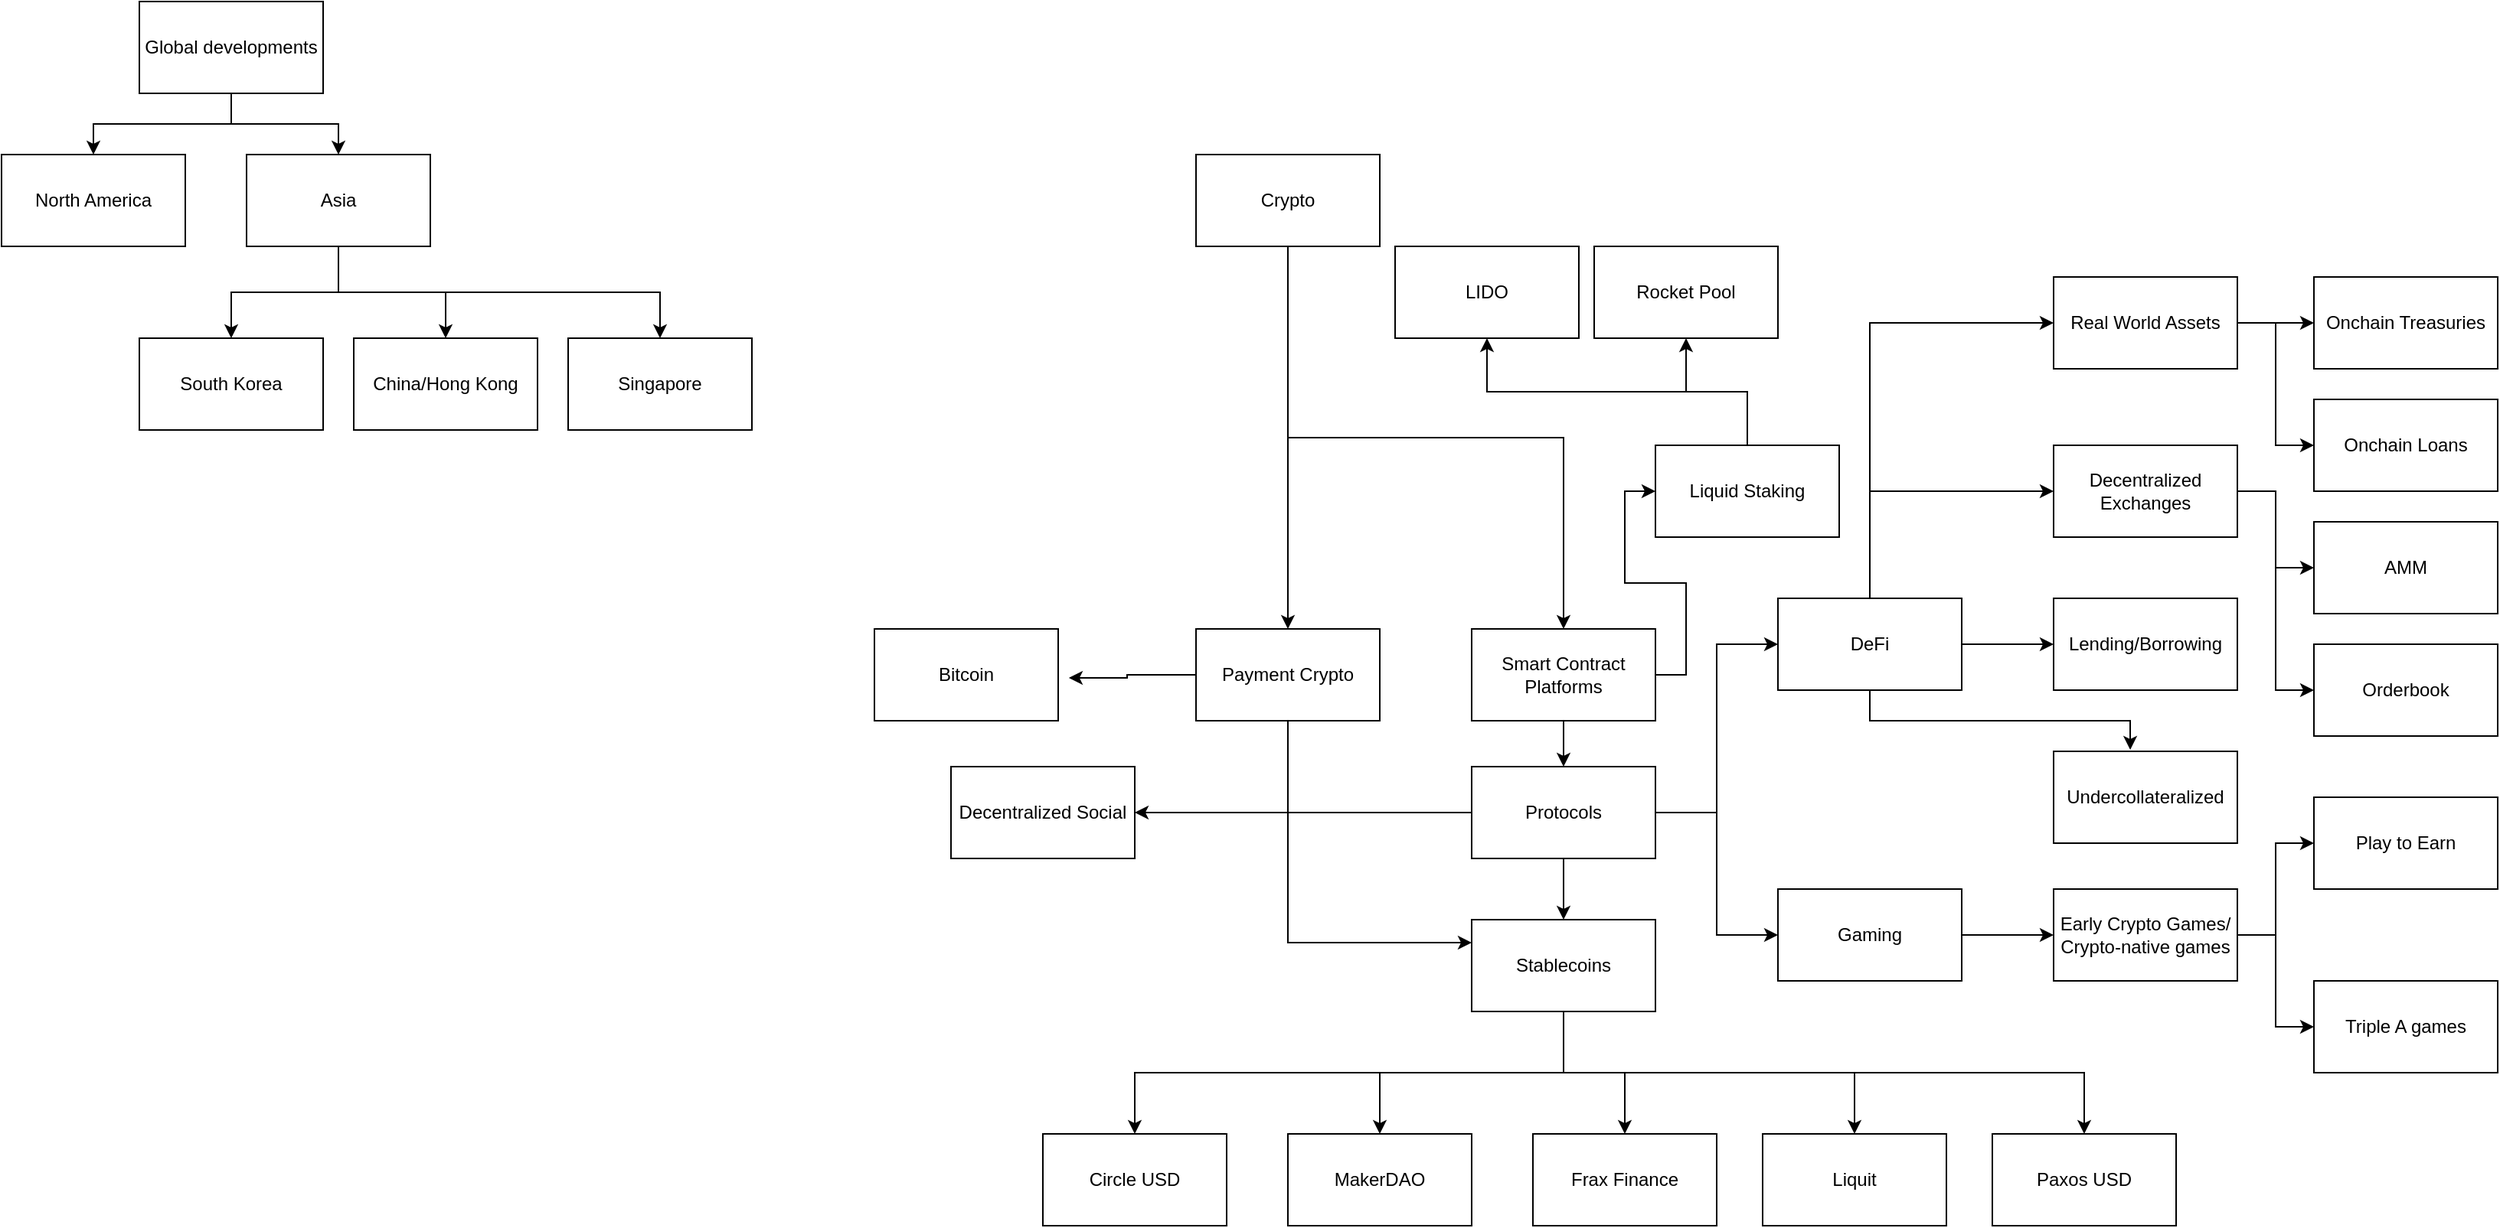 <mxfile version="20.8.5" type="github">
  <diagram id="3eHicAqN5X4lOoIQ3E1A" name="Page-1">
    <mxGraphModel dx="3362" dy="1279" grid="1" gridSize="10" guides="1" tooltips="1" connect="1" arrows="1" fold="1" page="1" pageScale="1" pageWidth="1920" pageHeight="1200" math="0" shadow="0">
      <root>
        <mxCell id="0" />
        <mxCell id="1" parent="0" />
        <mxCell id="6zNmI5sbzaLCzPCIBvBJ-7" style="edgeStyle=orthogonalEdgeStyle;rounded=0;orthogonalLoop=1;jettySize=auto;html=1;exitX=0.5;exitY=1;exitDx=0;exitDy=0;" parent="1" source="6zNmI5sbzaLCzPCIBvBJ-1" target="6zNmI5sbzaLCzPCIBvBJ-3" edge="1">
          <mxGeometry relative="1" as="geometry" />
        </mxCell>
        <mxCell id="6zNmI5sbzaLCzPCIBvBJ-11" style="edgeStyle=orthogonalEdgeStyle;rounded=0;orthogonalLoop=1;jettySize=auto;html=1;exitX=0.5;exitY=1;exitDx=0;exitDy=0;entryX=0.5;entryY=0;entryDx=0;entryDy=0;" parent="1" source="6zNmI5sbzaLCzPCIBvBJ-1" target="6zNmI5sbzaLCzPCIBvBJ-2" edge="1">
          <mxGeometry relative="1" as="geometry" />
        </mxCell>
        <mxCell id="6zNmI5sbzaLCzPCIBvBJ-1" value="Crypto" style="rounded=0;whiteSpace=wrap;html=1;fillColor=#FFFFFF;" parent="1" vertex="1">
          <mxGeometry x="520" y="160" width="120" height="60" as="geometry" />
        </mxCell>
        <mxCell id="6zNmI5sbzaLCzPCIBvBJ-15" style="edgeStyle=orthogonalEdgeStyle;rounded=0;orthogonalLoop=1;jettySize=auto;html=1;exitX=0.5;exitY=1;exitDx=0;exitDy=0;entryX=0;entryY=0.25;entryDx=0;entryDy=0;" parent="1" source="6zNmI5sbzaLCzPCIBvBJ-2" target="6zNmI5sbzaLCzPCIBvBJ-13" edge="1">
          <mxGeometry relative="1" as="geometry" />
        </mxCell>
        <mxCell id="2RjPUOcPE3Qf726Q0wJO-13" style="edgeStyle=orthogonalEdgeStyle;rounded=0;orthogonalLoop=1;jettySize=auto;html=1;exitX=0;exitY=0.5;exitDx=0;exitDy=0;entryX=1.058;entryY=0.533;entryDx=0;entryDy=0;entryPerimeter=0;" edge="1" parent="1" source="6zNmI5sbzaLCzPCIBvBJ-2" target="2RjPUOcPE3Qf726Q0wJO-12">
          <mxGeometry relative="1" as="geometry" />
        </mxCell>
        <mxCell id="6zNmI5sbzaLCzPCIBvBJ-2" value="Payment Crypto" style="rounded=0;whiteSpace=wrap;html=1;" parent="1" vertex="1">
          <mxGeometry x="520" y="470" width="120" height="60" as="geometry" />
        </mxCell>
        <mxCell id="6zNmI5sbzaLCzPCIBvBJ-6" style="edgeStyle=orthogonalEdgeStyle;rounded=0;orthogonalLoop=1;jettySize=auto;html=1;exitX=0.5;exitY=1;exitDx=0;exitDy=0;entryX=0.5;entryY=0;entryDx=0;entryDy=0;" parent="1" source="6zNmI5sbzaLCzPCIBvBJ-3" target="6zNmI5sbzaLCzPCIBvBJ-4" edge="1">
          <mxGeometry relative="1" as="geometry" />
        </mxCell>
        <mxCell id="2RjPUOcPE3Qf726Q0wJO-37" style="edgeStyle=orthogonalEdgeStyle;rounded=0;orthogonalLoop=1;jettySize=auto;html=1;exitX=1;exitY=0.5;exitDx=0;exitDy=0;entryX=0;entryY=0.5;entryDx=0;entryDy=0;" edge="1" parent="1" source="6zNmI5sbzaLCzPCIBvBJ-3" target="2RjPUOcPE3Qf726Q0wJO-34">
          <mxGeometry relative="1" as="geometry" />
        </mxCell>
        <mxCell id="6zNmI5sbzaLCzPCIBvBJ-3" value="Smart Contract Platforms" style="rounded=0;whiteSpace=wrap;html=1;" parent="1" vertex="1">
          <mxGeometry x="700" y="470" width="120" height="60" as="geometry" />
        </mxCell>
        <mxCell id="6zNmI5sbzaLCzPCIBvBJ-14" style="edgeStyle=orthogonalEdgeStyle;rounded=0;orthogonalLoop=1;jettySize=auto;html=1;exitX=0.5;exitY=1;exitDx=0;exitDy=0;entryX=0.5;entryY=0;entryDx=0;entryDy=0;" parent="1" source="6zNmI5sbzaLCzPCIBvBJ-4" target="6zNmI5sbzaLCzPCIBvBJ-13" edge="1">
          <mxGeometry relative="1" as="geometry" />
        </mxCell>
        <mxCell id="6zNmI5sbzaLCzPCIBvBJ-17" style="edgeStyle=orthogonalEdgeStyle;rounded=0;orthogonalLoop=1;jettySize=auto;html=1;exitX=1;exitY=0.5;exitDx=0;exitDy=0;entryX=0;entryY=0.5;entryDx=0;entryDy=0;" parent="1" source="6zNmI5sbzaLCzPCIBvBJ-4" target="6zNmI5sbzaLCzPCIBvBJ-16" edge="1">
          <mxGeometry relative="1" as="geometry" />
        </mxCell>
        <mxCell id="6zNmI5sbzaLCzPCIBvBJ-19" style="edgeStyle=orthogonalEdgeStyle;rounded=0;orthogonalLoop=1;jettySize=auto;html=1;exitX=1;exitY=0.5;exitDx=0;exitDy=0;entryX=0;entryY=0.5;entryDx=0;entryDy=0;" parent="1" source="6zNmI5sbzaLCzPCIBvBJ-4" target="6zNmI5sbzaLCzPCIBvBJ-18" edge="1">
          <mxGeometry relative="1" as="geometry" />
        </mxCell>
        <mxCell id="2RjPUOcPE3Qf726Q0wJO-50" style="edgeStyle=orthogonalEdgeStyle;rounded=0;orthogonalLoop=1;jettySize=auto;html=1;exitX=0;exitY=0.5;exitDx=0;exitDy=0;entryX=1;entryY=0.5;entryDx=0;entryDy=0;" edge="1" parent="1" source="6zNmI5sbzaLCzPCIBvBJ-4" target="2RjPUOcPE3Qf726Q0wJO-49">
          <mxGeometry relative="1" as="geometry" />
        </mxCell>
        <mxCell id="6zNmI5sbzaLCzPCIBvBJ-4" value="Protocols" style="rounded=0;whiteSpace=wrap;html=1;" parent="1" vertex="1">
          <mxGeometry x="700" y="560" width="120" height="60" as="geometry" />
        </mxCell>
        <mxCell id="2RjPUOcPE3Qf726Q0wJO-5" style="edgeStyle=orthogonalEdgeStyle;rounded=0;orthogonalLoop=1;jettySize=auto;html=1;exitX=0.5;exitY=1;exitDx=0;exitDy=0;" edge="1" parent="1" source="6zNmI5sbzaLCzPCIBvBJ-13" target="2RjPUOcPE3Qf726Q0wJO-2">
          <mxGeometry relative="1" as="geometry" />
        </mxCell>
        <mxCell id="2RjPUOcPE3Qf726Q0wJO-6" style="edgeStyle=orthogonalEdgeStyle;rounded=0;orthogonalLoop=1;jettySize=auto;html=1;exitX=0.5;exitY=1;exitDx=0;exitDy=0;" edge="1" parent="1" source="6zNmI5sbzaLCzPCIBvBJ-13" target="2RjPUOcPE3Qf726Q0wJO-3">
          <mxGeometry relative="1" as="geometry" />
        </mxCell>
        <mxCell id="2RjPUOcPE3Qf726Q0wJO-7" style="edgeStyle=orthogonalEdgeStyle;rounded=0;orthogonalLoop=1;jettySize=auto;html=1;exitX=0.5;exitY=1;exitDx=0;exitDy=0;" edge="1" parent="1" source="6zNmI5sbzaLCzPCIBvBJ-13" target="2RjPUOcPE3Qf726Q0wJO-4">
          <mxGeometry relative="1" as="geometry" />
        </mxCell>
        <mxCell id="2RjPUOcPE3Qf726Q0wJO-9" style="edgeStyle=orthogonalEdgeStyle;rounded=0;orthogonalLoop=1;jettySize=auto;html=1;exitX=0.5;exitY=1;exitDx=0;exitDy=0;" edge="1" parent="1" source="6zNmI5sbzaLCzPCIBvBJ-13" target="2RjPUOcPE3Qf726Q0wJO-8">
          <mxGeometry relative="1" as="geometry" />
        </mxCell>
        <mxCell id="2RjPUOcPE3Qf726Q0wJO-11" style="edgeStyle=orthogonalEdgeStyle;rounded=0;orthogonalLoop=1;jettySize=auto;html=1;exitX=0.5;exitY=1;exitDx=0;exitDy=0;" edge="1" parent="1" source="6zNmI5sbzaLCzPCIBvBJ-13" target="2RjPUOcPE3Qf726Q0wJO-10">
          <mxGeometry relative="1" as="geometry" />
        </mxCell>
        <mxCell id="6zNmI5sbzaLCzPCIBvBJ-13" value="Stablecoins" style="rounded=0;whiteSpace=wrap;html=1;" parent="1" vertex="1">
          <mxGeometry x="700" y="660" width="120" height="60" as="geometry" />
        </mxCell>
        <mxCell id="6zNmI5sbzaLCzPCIBvBJ-22" style="edgeStyle=orthogonalEdgeStyle;rounded=0;orthogonalLoop=1;jettySize=auto;html=1;exitX=0.5;exitY=0;exitDx=0;exitDy=0;entryX=0;entryY=0.5;entryDx=0;entryDy=0;" parent="1" source="6zNmI5sbzaLCzPCIBvBJ-16" target="6zNmI5sbzaLCzPCIBvBJ-20" edge="1">
          <mxGeometry relative="1" as="geometry" />
        </mxCell>
        <mxCell id="6zNmI5sbzaLCzPCIBvBJ-24" style="edgeStyle=orthogonalEdgeStyle;rounded=0;orthogonalLoop=1;jettySize=auto;html=1;exitX=1;exitY=0.5;exitDx=0;exitDy=0;entryX=0;entryY=0.5;entryDx=0;entryDy=0;" parent="1" source="6zNmI5sbzaLCzPCIBvBJ-16" target="6zNmI5sbzaLCzPCIBvBJ-23" edge="1">
          <mxGeometry relative="1" as="geometry" />
        </mxCell>
        <mxCell id="6zNmI5sbzaLCzPCIBvBJ-26" style="edgeStyle=orthogonalEdgeStyle;rounded=0;orthogonalLoop=1;jettySize=auto;html=1;exitX=0.5;exitY=1;exitDx=0;exitDy=0;entryX=0.417;entryY=-0.017;entryDx=0;entryDy=0;entryPerimeter=0;" parent="1" source="6zNmI5sbzaLCzPCIBvBJ-16" target="6zNmI5sbzaLCzPCIBvBJ-25" edge="1">
          <mxGeometry relative="1" as="geometry" />
        </mxCell>
        <mxCell id="2RjPUOcPE3Qf726Q0wJO-1" style="edgeStyle=orthogonalEdgeStyle;rounded=0;orthogonalLoop=1;jettySize=auto;html=1;exitX=0.5;exitY=0;exitDx=0;exitDy=0;entryX=0;entryY=0.5;entryDx=0;entryDy=0;" edge="1" parent="1" source="6zNmI5sbzaLCzPCIBvBJ-16" target="6zNmI5sbzaLCzPCIBvBJ-27">
          <mxGeometry relative="1" as="geometry" />
        </mxCell>
        <mxCell id="6zNmI5sbzaLCzPCIBvBJ-16" value="DeFi" style="rounded=0;whiteSpace=wrap;html=1;" parent="1" vertex="1">
          <mxGeometry x="900" y="450" width="120" height="60" as="geometry" />
        </mxCell>
        <mxCell id="2RjPUOcPE3Qf726Q0wJO-44" style="edgeStyle=orthogonalEdgeStyle;rounded=0;orthogonalLoop=1;jettySize=auto;html=1;exitX=1;exitY=0.5;exitDx=0;exitDy=0;entryX=0;entryY=0.5;entryDx=0;entryDy=0;" edge="1" parent="1" source="6zNmI5sbzaLCzPCIBvBJ-18" target="2RjPUOcPE3Qf726Q0wJO-43">
          <mxGeometry relative="1" as="geometry" />
        </mxCell>
        <mxCell id="6zNmI5sbzaLCzPCIBvBJ-18" value="Gaming" style="rounded=0;whiteSpace=wrap;html=1;" parent="1" vertex="1">
          <mxGeometry x="900" y="640" width="120" height="60" as="geometry" />
        </mxCell>
        <mxCell id="2RjPUOcPE3Qf726Q0wJO-20" style="edgeStyle=orthogonalEdgeStyle;rounded=0;orthogonalLoop=1;jettySize=auto;html=1;exitX=1;exitY=0.5;exitDx=0;exitDy=0;entryX=0;entryY=0.5;entryDx=0;entryDy=0;" edge="1" parent="1" source="6zNmI5sbzaLCzPCIBvBJ-20" target="2RjPUOcPE3Qf726Q0wJO-18">
          <mxGeometry relative="1" as="geometry" />
        </mxCell>
        <mxCell id="2RjPUOcPE3Qf726Q0wJO-21" style="edgeStyle=orthogonalEdgeStyle;rounded=0;orthogonalLoop=1;jettySize=auto;html=1;exitX=1;exitY=0.5;exitDx=0;exitDy=0;entryX=0;entryY=0.5;entryDx=0;entryDy=0;" edge="1" parent="1" source="6zNmI5sbzaLCzPCIBvBJ-20" target="2RjPUOcPE3Qf726Q0wJO-19">
          <mxGeometry relative="1" as="geometry" />
        </mxCell>
        <mxCell id="6zNmI5sbzaLCzPCIBvBJ-20" value="Decentralized Exchanges" style="rounded=0;whiteSpace=wrap;html=1;" parent="1" vertex="1">
          <mxGeometry x="1080" y="350" width="120" height="60" as="geometry" />
        </mxCell>
        <mxCell id="6zNmI5sbzaLCzPCIBvBJ-23" value="Lending/Borrowing" style="rounded=0;whiteSpace=wrap;html=1;" parent="1" vertex="1">
          <mxGeometry x="1080" y="450" width="120" height="60" as="geometry" />
        </mxCell>
        <mxCell id="6zNmI5sbzaLCzPCIBvBJ-25" value="Undercollateralized" style="rounded=0;whiteSpace=wrap;html=1;" parent="1" vertex="1">
          <mxGeometry x="1080" y="550" width="120" height="60" as="geometry" />
        </mxCell>
        <mxCell id="2RjPUOcPE3Qf726Q0wJO-15" style="edgeStyle=orthogonalEdgeStyle;rounded=0;orthogonalLoop=1;jettySize=auto;html=1;exitX=1;exitY=0.5;exitDx=0;exitDy=0;entryX=0;entryY=0.5;entryDx=0;entryDy=0;" edge="1" parent="1" source="6zNmI5sbzaLCzPCIBvBJ-27" target="2RjPUOcPE3Qf726Q0wJO-14">
          <mxGeometry relative="1" as="geometry" />
        </mxCell>
        <mxCell id="2RjPUOcPE3Qf726Q0wJO-17" style="edgeStyle=orthogonalEdgeStyle;rounded=0;orthogonalLoop=1;jettySize=auto;html=1;exitX=1;exitY=0.5;exitDx=0;exitDy=0;entryX=0;entryY=0.5;entryDx=0;entryDy=0;" edge="1" parent="1" source="6zNmI5sbzaLCzPCIBvBJ-27" target="2RjPUOcPE3Qf726Q0wJO-16">
          <mxGeometry relative="1" as="geometry" />
        </mxCell>
        <mxCell id="6zNmI5sbzaLCzPCIBvBJ-27" value="Real World Assets" style="rounded=0;whiteSpace=wrap;html=1;" parent="1" vertex="1">
          <mxGeometry x="1080" y="240" width="120" height="60" as="geometry" />
        </mxCell>
        <mxCell id="2RjPUOcPE3Qf726Q0wJO-2" value="MakerDAO" style="rounded=0;whiteSpace=wrap;html=1;" vertex="1" parent="1">
          <mxGeometry x="580" y="800" width="120" height="60" as="geometry" />
        </mxCell>
        <mxCell id="2RjPUOcPE3Qf726Q0wJO-3" value="Frax Finance" style="rounded=0;whiteSpace=wrap;html=1;" vertex="1" parent="1">
          <mxGeometry x="740" y="800" width="120" height="60" as="geometry" />
        </mxCell>
        <mxCell id="2RjPUOcPE3Qf726Q0wJO-4" value="Liquit" style="rounded=0;whiteSpace=wrap;html=1;" vertex="1" parent="1">
          <mxGeometry x="890" y="800" width="120" height="60" as="geometry" />
        </mxCell>
        <mxCell id="2RjPUOcPE3Qf726Q0wJO-8" value="Circle USD" style="rounded=0;whiteSpace=wrap;html=1;" vertex="1" parent="1">
          <mxGeometry x="420" y="800" width="120" height="60" as="geometry" />
        </mxCell>
        <mxCell id="2RjPUOcPE3Qf726Q0wJO-10" value="Paxos USD" style="rounded=0;whiteSpace=wrap;html=1;" vertex="1" parent="1">
          <mxGeometry x="1040" y="800" width="120" height="60" as="geometry" />
        </mxCell>
        <mxCell id="2RjPUOcPE3Qf726Q0wJO-12" value="Bitcoin" style="rounded=0;whiteSpace=wrap;html=1;" vertex="1" parent="1">
          <mxGeometry x="310" y="470" width="120" height="60" as="geometry" />
        </mxCell>
        <mxCell id="2RjPUOcPE3Qf726Q0wJO-14" value="Onchain Treasuries" style="rounded=0;whiteSpace=wrap;html=1;" vertex="1" parent="1">
          <mxGeometry x="1250" y="240" width="120" height="60" as="geometry" />
        </mxCell>
        <mxCell id="2RjPUOcPE3Qf726Q0wJO-16" value="Onchain Loans" style="rounded=0;whiteSpace=wrap;html=1;" vertex="1" parent="1">
          <mxGeometry x="1250" y="320" width="120" height="60" as="geometry" />
        </mxCell>
        <mxCell id="2RjPUOcPE3Qf726Q0wJO-18" value="AMM" style="rounded=0;whiteSpace=wrap;html=1;" vertex="1" parent="1">
          <mxGeometry x="1250" y="400" width="120" height="60" as="geometry" />
        </mxCell>
        <mxCell id="2RjPUOcPE3Qf726Q0wJO-19" value="Orderbook" style="rounded=0;whiteSpace=wrap;html=1;" vertex="1" parent="1">
          <mxGeometry x="1250" y="480" width="120" height="60" as="geometry" />
        </mxCell>
        <mxCell id="2RjPUOcPE3Qf726Q0wJO-26" style="edgeStyle=orthogonalEdgeStyle;rounded=0;orthogonalLoop=1;jettySize=auto;html=1;exitX=0.5;exitY=1;exitDx=0;exitDy=0;entryX=0.5;entryY=0;entryDx=0;entryDy=0;" edge="1" parent="1" source="2RjPUOcPE3Qf726Q0wJO-23" target="2RjPUOcPE3Qf726Q0wJO-24">
          <mxGeometry relative="1" as="geometry" />
        </mxCell>
        <mxCell id="2RjPUOcPE3Qf726Q0wJO-27" style="edgeStyle=orthogonalEdgeStyle;rounded=0;orthogonalLoop=1;jettySize=auto;html=1;exitX=0.5;exitY=1;exitDx=0;exitDy=0;" edge="1" parent="1" source="2RjPUOcPE3Qf726Q0wJO-23" target="2RjPUOcPE3Qf726Q0wJO-25">
          <mxGeometry relative="1" as="geometry" />
        </mxCell>
        <mxCell id="2RjPUOcPE3Qf726Q0wJO-23" value="Global developments" style="rounded=0;whiteSpace=wrap;html=1;strokeColor=#000000;fillColor=#FFFFFF;" vertex="1" parent="1">
          <mxGeometry x="-170" y="60" width="120" height="60" as="geometry" />
        </mxCell>
        <mxCell id="2RjPUOcPE3Qf726Q0wJO-24" value="North America" style="rounded=0;whiteSpace=wrap;html=1;strokeColor=#000000;fillColor=#FFFFFF;" vertex="1" parent="1">
          <mxGeometry x="-260" y="160" width="120" height="60" as="geometry" />
        </mxCell>
        <mxCell id="2RjPUOcPE3Qf726Q0wJO-30" style="edgeStyle=orthogonalEdgeStyle;rounded=0;orthogonalLoop=1;jettySize=auto;html=1;exitX=0.5;exitY=1;exitDx=0;exitDy=0;entryX=0.5;entryY=0;entryDx=0;entryDy=0;" edge="1" parent="1" source="2RjPUOcPE3Qf726Q0wJO-25" target="2RjPUOcPE3Qf726Q0wJO-28">
          <mxGeometry relative="1" as="geometry" />
        </mxCell>
        <mxCell id="2RjPUOcPE3Qf726Q0wJO-31" style="edgeStyle=orthogonalEdgeStyle;rounded=0;orthogonalLoop=1;jettySize=auto;html=1;exitX=0.5;exitY=1;exitDx=0;exitDy=0;entryX=0.5;entryY=0;entryDx=0;entryDy=0;" edge="1" parent="1" source="2RjPUOcPE3Qf726Q0wJO-25" target="2RjPUOcPE3Qf726Q0wJO-29">
          <mxGeometry relative="1" as="geometry" />
        </mxCell>
        <mxCell id="2RjPUOcPE3Qf726Q0wJO-33" style="edgeStyle=orthogonalEdgeStyle;rounded=0;orthogonalLoop=1;jettySize=auto;html=1;exitX=0.5;exitY=1;exitDx=0;exitDy=0;entryX=0.5;entryY=0;entryDx=0;entryDy=0;" edge="1" parent="1" source="2RjPUOcPE3Qf726Q0wJO-25" target="2RjPUOcPE3Qf726Q0wJO-32">
          <mxGeometry relative="1" as="geometry" />
        </mxCell>
        <mxCell id="2RjPUOcPE3Qf726Q0wJO-25" value="Asia" style="rounded=0;whiteSpace=wrap;html=1;strokeColor=#000000;fillColor=#FFFFFF;" vertex="1" parent="1">
          <mxGeometry x="-100" y="160" width="120" height="60" as="geometry" />
        </mxCell>
        <mxCell id="2RjPUOcPE3Qf726Q0wJO-28" value="China/Hong Kong" style="rounded=0;whiteSpace=wrap;html=1;strokeColor=#000000;fillColor=#FFFFFF;" vertex="1" parent="1">
          <mxGeometry x="-30" y="280" width="120" height="60" as="geometry" />
        </mxCell>
        <mxCell id="2RjPUOcPE3Qf726Q0wJO-29" value="Singapore" style="rounded=0;whiteSpace=wrap;html=1;strokeColor=#000000;fillColor=#FFFFFF;" vertex="1" parent="1">
          <mxGeometry x="110" y="280" width="120" height="60" as="geometry" />
        </mxCell>
        <mxCell id="2RjPUOcPE3Qf726Q0wJO-32" value="South Korea" style="rounded=0;whiteSpace=wrap;html=1;strokeColor=#000000;fillColor=#FFFFFF;" vertex="1" parent="1">
          <mxGeometry x="-170" y="280" width="120" height="60" as="geometry" />
        </mxCell>
        <mxCell id="2RjPUOcPE3Qf726Q0wJO-39" style="edgeStyle=orthogonalEdgeStyle;rounded=0;orthogonalLoop=1;jettySize=auto;html=1;exitX=0.5;exitY=0;exitDx=0;exitDy=0;entryX=0.5;entryY=1;entryDx=0;entryDy=0;" edge="1" parent="1" source="2RjPUOcPE3Qf726Q0wJO-34" target="2RjPUOcPE3Qf726Q0wJO-38">
          <mxGeometry relative="1" as="geometry" />
        </mxCell>
        <mxCell id="2RjPUOcPE3Qf726Q0wJO-42" style="edgeStyle=orthogonalEdgeStyle;rounded=0;orthogonalLoop=1;jettySize=auto;html=1;exitX=0.5;exitY=0;exitDx=0;exitDy=0;entryX=0.5;entryY=1;entryDx=0;entryDy=0;" edge="1" parent="1" source="2RjPUOcPE3Qf726Q0wJO-34" target="2RjPUOcPE3Qf726Q0wJO-40">
          <mxGeometry relative="1" as="geometry" />
        </mxCell>
        <mxCell id="2RjPUOcPE3Qf726Q0wJO-34" value="Liquid Staking" style="rounded=0;whiteSpace=wrap;html=1;strokeColor=#000000;fillColor=#FFFFFF;" vertex="1" parent="1">
          <mxGeometry x="820" y="350" width="120" height="60" as="geometry" />
        </mxCell>
        <mxCell id="2RjPUOcPE3Qf726Q0wJO-38" value="Rocket Pool" style="rounded=0;whiteSpace=wrap;html=1;strokeColor=#000000;fillColor=#FFFFFF;" vertex="1" parent="1">
          <mxGeometry x="780" y="220" width="120" height="60" as="geometry" />
        </mxCell>
        <mxCell id="2RjPUOcPE3Qf726Q0wJO-40" value="LIDO" style="rounded=0;whiteSpace=wrap;html=1;strokeColor=#000000;fillColor=#FFFFFF;" vertex="1" parent="1">
          <mxGeometry x="650" y="220" width="120" height="60" as="geometry" />
        </mxCell>
        <mxCell id="2RjPUOcPE3Qf726Q0wJO-46" style="edgeStyle=orthogonalEdgeStyle;rounded=0;orthogonalLoop=1;jettySize=auto;html=1;exitX=1;exitY=0.5;exitDx=0;exitDy=0;entryX=0;entryY=0.5;entryDx=0;entryDy=0;" edge="1" parent="1" source="2RjPUOcPE3Qf726Q0wJO-43" target="2RjPUOcPE3Qf726Q0wJO-45">
          <mxGeometry relative="1" as="geometry" />
        </mxCell>
        <mxCell id="2RjPUOcPE3Qf726Q0wJO-48" style="edgeStyle=orthogonalEdgeStyle;rounded=0;orthogonalLoop=1;jettySize=auto;html=1;exitX=1;exitY=0.5;exitDx=0;exitDy=0;entryX=0;entryY=0.5;entryDx=0;entryDy=0;" edge="1" parent="1" source="2RjPUOcPE3Qf726Q0wJO-43" target="2RjPUOcPE3Qf726Q0wJO-47">
          <mxGeometry relative="1" as="geometry" />
        </mxCell>
        <mxCell id="2RjPUOcPE3Qf726Q0wJO-43" value="Early Crypto Games/ Crypto-native games" style="rounded=0;whiteSpace=wrap;html=1;strokeColor=#000000;fillColor=#FFFFFF;" vertex="1" parent="1">
          <mxGeometry x="1080" y="640" width="120" height="60" as="geometry" />
        </mxCell>
        <mxCell id="2RjPUOcPE3Qf726Q0wJO-45" value="Play to Earn" style="rounded=0;whiteSpace=wrap;html=1;strokeColor=#000000;fillColor=#FFFFFF;" vertex="1" parent="1">
          <mxGeometry x="1250" y="580" width="120" height="60" as="geometry" />
        </mxCell>
        <mxCell id="2RjPUOcPE3Qf726Q0wJO-47" value="Triple A games" style="rounded=0;whiteSpace=wrap;html=1;strokeColor=#000000;fillColor=#FFFFFF;" vertex="1" parent="1">
          <mxGeometry x="1250" y="700" width="120" height="60" as="geometry" />
        </mxCell>
        <mxCell id="2RjPUOcPE3Qf726Q0wJO-49" value="Decentralized Social" style="rounded=0;whiteSpace=wrap;html=1;strokeColor=#000000;fillColor=#FFFFFF;" vertex="1" parent="1">
          <mxGeometry x="360" y="560" width="120" height="60" as="geometry" />
        </mxCell>
      </root>
    </mxGraphModel>
  </diagram>
</mxfile>
